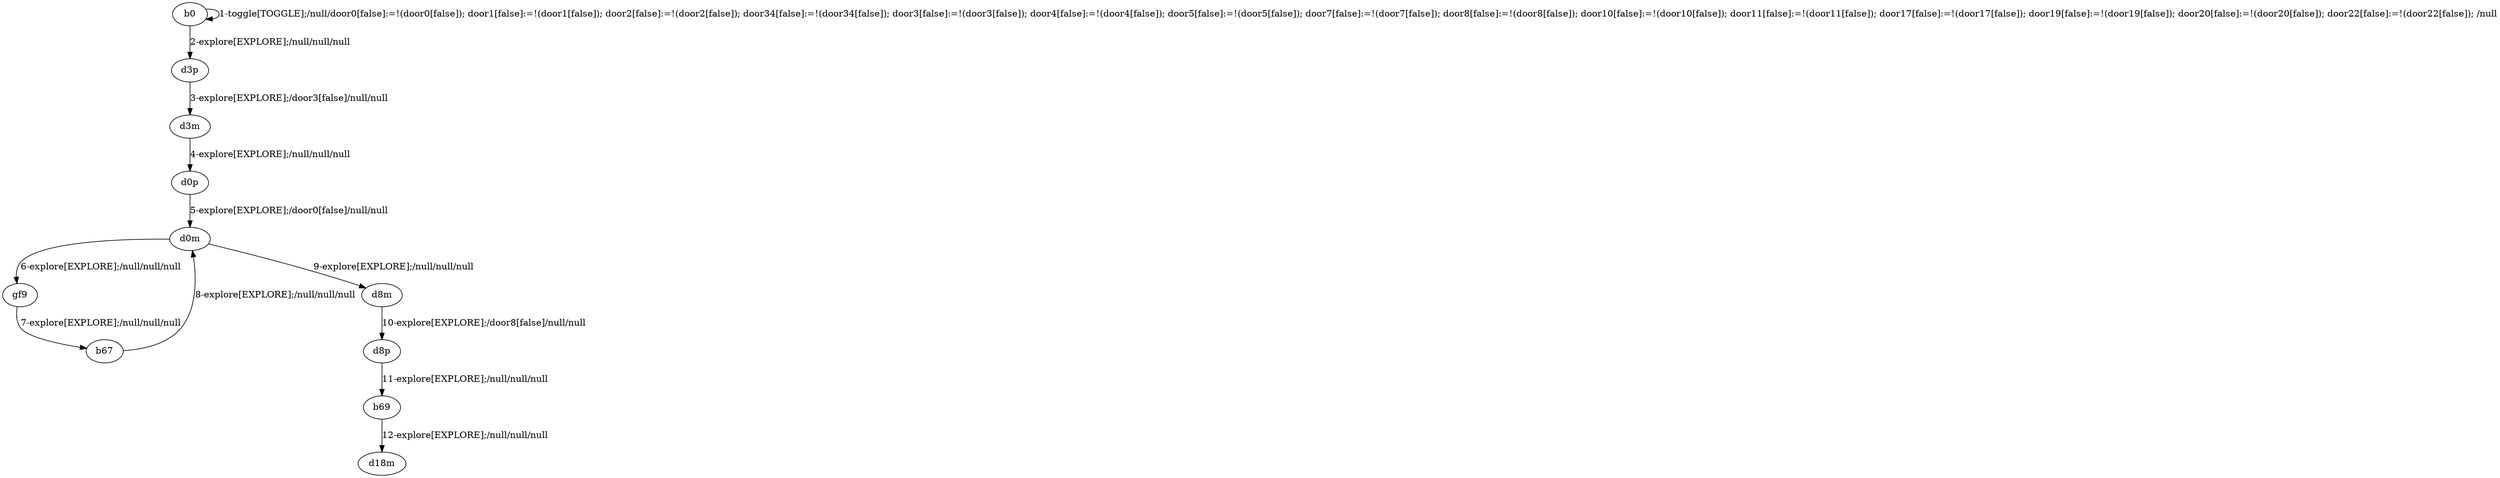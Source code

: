 # Total number of goals covered by this test: 4
# d0m --> gf9
# b67 --> d0m
# gf9 --> b67
# b69 --> d18m

digraph g {
"b0" -> "b0" [label = "1-toggle[TOGGLE];/null/door0[false]:=!(door0[false]); door1[false]:=!(door1[false]); door2[false]:=!(door2[false]); door34[false]:=!(door34[false]); door3[false]:=!(door3[false]); door4[false]:=!(door4[false]); door5[false]:=!(door5[false]); door7[false]:=!(door7[false]); door8[false]:=!(door8[false]); door10[false]:=!(door10[false]); door11[false]:=!(door11[false]); door17[false]:=!(door17[false]); door19[false]:=!(door19[false]); door20[false]:=!(door20[false]); door22[false]:=!(door22[false]); /null"];
"b0" -> "d3p" [label = "2-explore[EXPLORE];/null/null/null"];
"d3p" -> "d3m" [label = "3-explore[EXPLORE];/door3[false]/null/null"];
"d3m" -> "d0p" [label = "4-explore[EXPLORE];/null/null/null"];
"d0p" -> "d0m" [label = "5-explore[EXPLORE];/door0[false]/null/null"];
"d0m" -> "gf9" [label = "6-explore[EXPLORE];/null/null/null"];
"gf9" -> "b67" [label = "7-explore[EXPLORE];/null/null/null"];
"b67" -> "d0m" [label = "8-explore[EXPLORE];/null/null/null"];
"d0m" -> "d8m" [label = "9-explore[EXPLORE];/null/null/null"];
"d8m" -> "d8p" [label = "10-explore[EXPLORE];/door8[false]/null/null"];
"d8p" -> "b69" [label = "11-explore[EXPLORE];/null/null/null"];
"b69" -> "d18m" [label = "12-explore[EXPLORE];/null/null/null"];
}